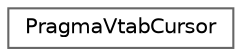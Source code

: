 digraph "Gráfico de Hierarquia de Classes"
{
 // LATEX_PDF_SIZE
  bgcolor="transparent";
  edge [fontname=Helvetica,fontsize=10,labelfontname=Helvetica,labelfontsize=10];
  node [fontname=Helvetica,fontsize=10,shape=box,height=0.2,width=0.4];
  rankdir="LR";
  Node0 [id="Node000000",label="PragmaVtabCursor",height=0.2,width=0.4,color="grey40", fillcolor="white", style="filled",URL="$structPragmaVtabCursor.html",tooltip=" "];
}

